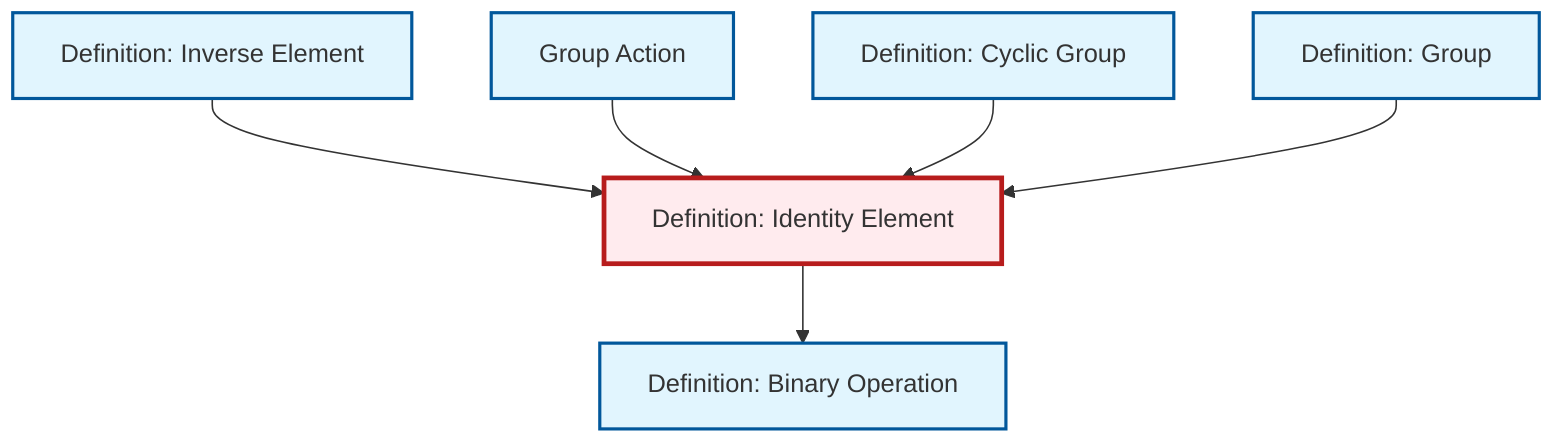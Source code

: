 graph TD
    classDef definition fill:#e1f5fe,stroke:#01579b,stroke-width:2px
    classDef theorem fill:#f3e5f5,stroke:#4a148c,stroke-width:2px
    classDef axiom fill:#fff3e0,stroke:#e65100,stroke-width:2px
    classDef example fill:#e8f5e9,stroke:#1b5e20,stroke-width:2px
    classDef current fill:#ffebee,stroke:#b71c1c,stroke-width:3px
    def-inverse-element["Definition: Inverse Element"]:::definition
    def-cyclic-group["Definition: Cyclic Group"]:::definition
    def-identity-element["Definition: Identity Element"]:::definition
    def-group-action["Group Action"]:::definition
    def-group["Definition: Group"]:::definition
    def-binary-operation["Definition: Binary Operation"]:::definition
    def-inverse-element --> def-identity-element
    def-group-action --> def-identity-element
    def-cyclic-group --> def-identity-element
    def-identity-element --> def-binary-operation
    def-group --> def-identity-element
    class def-identity-element current